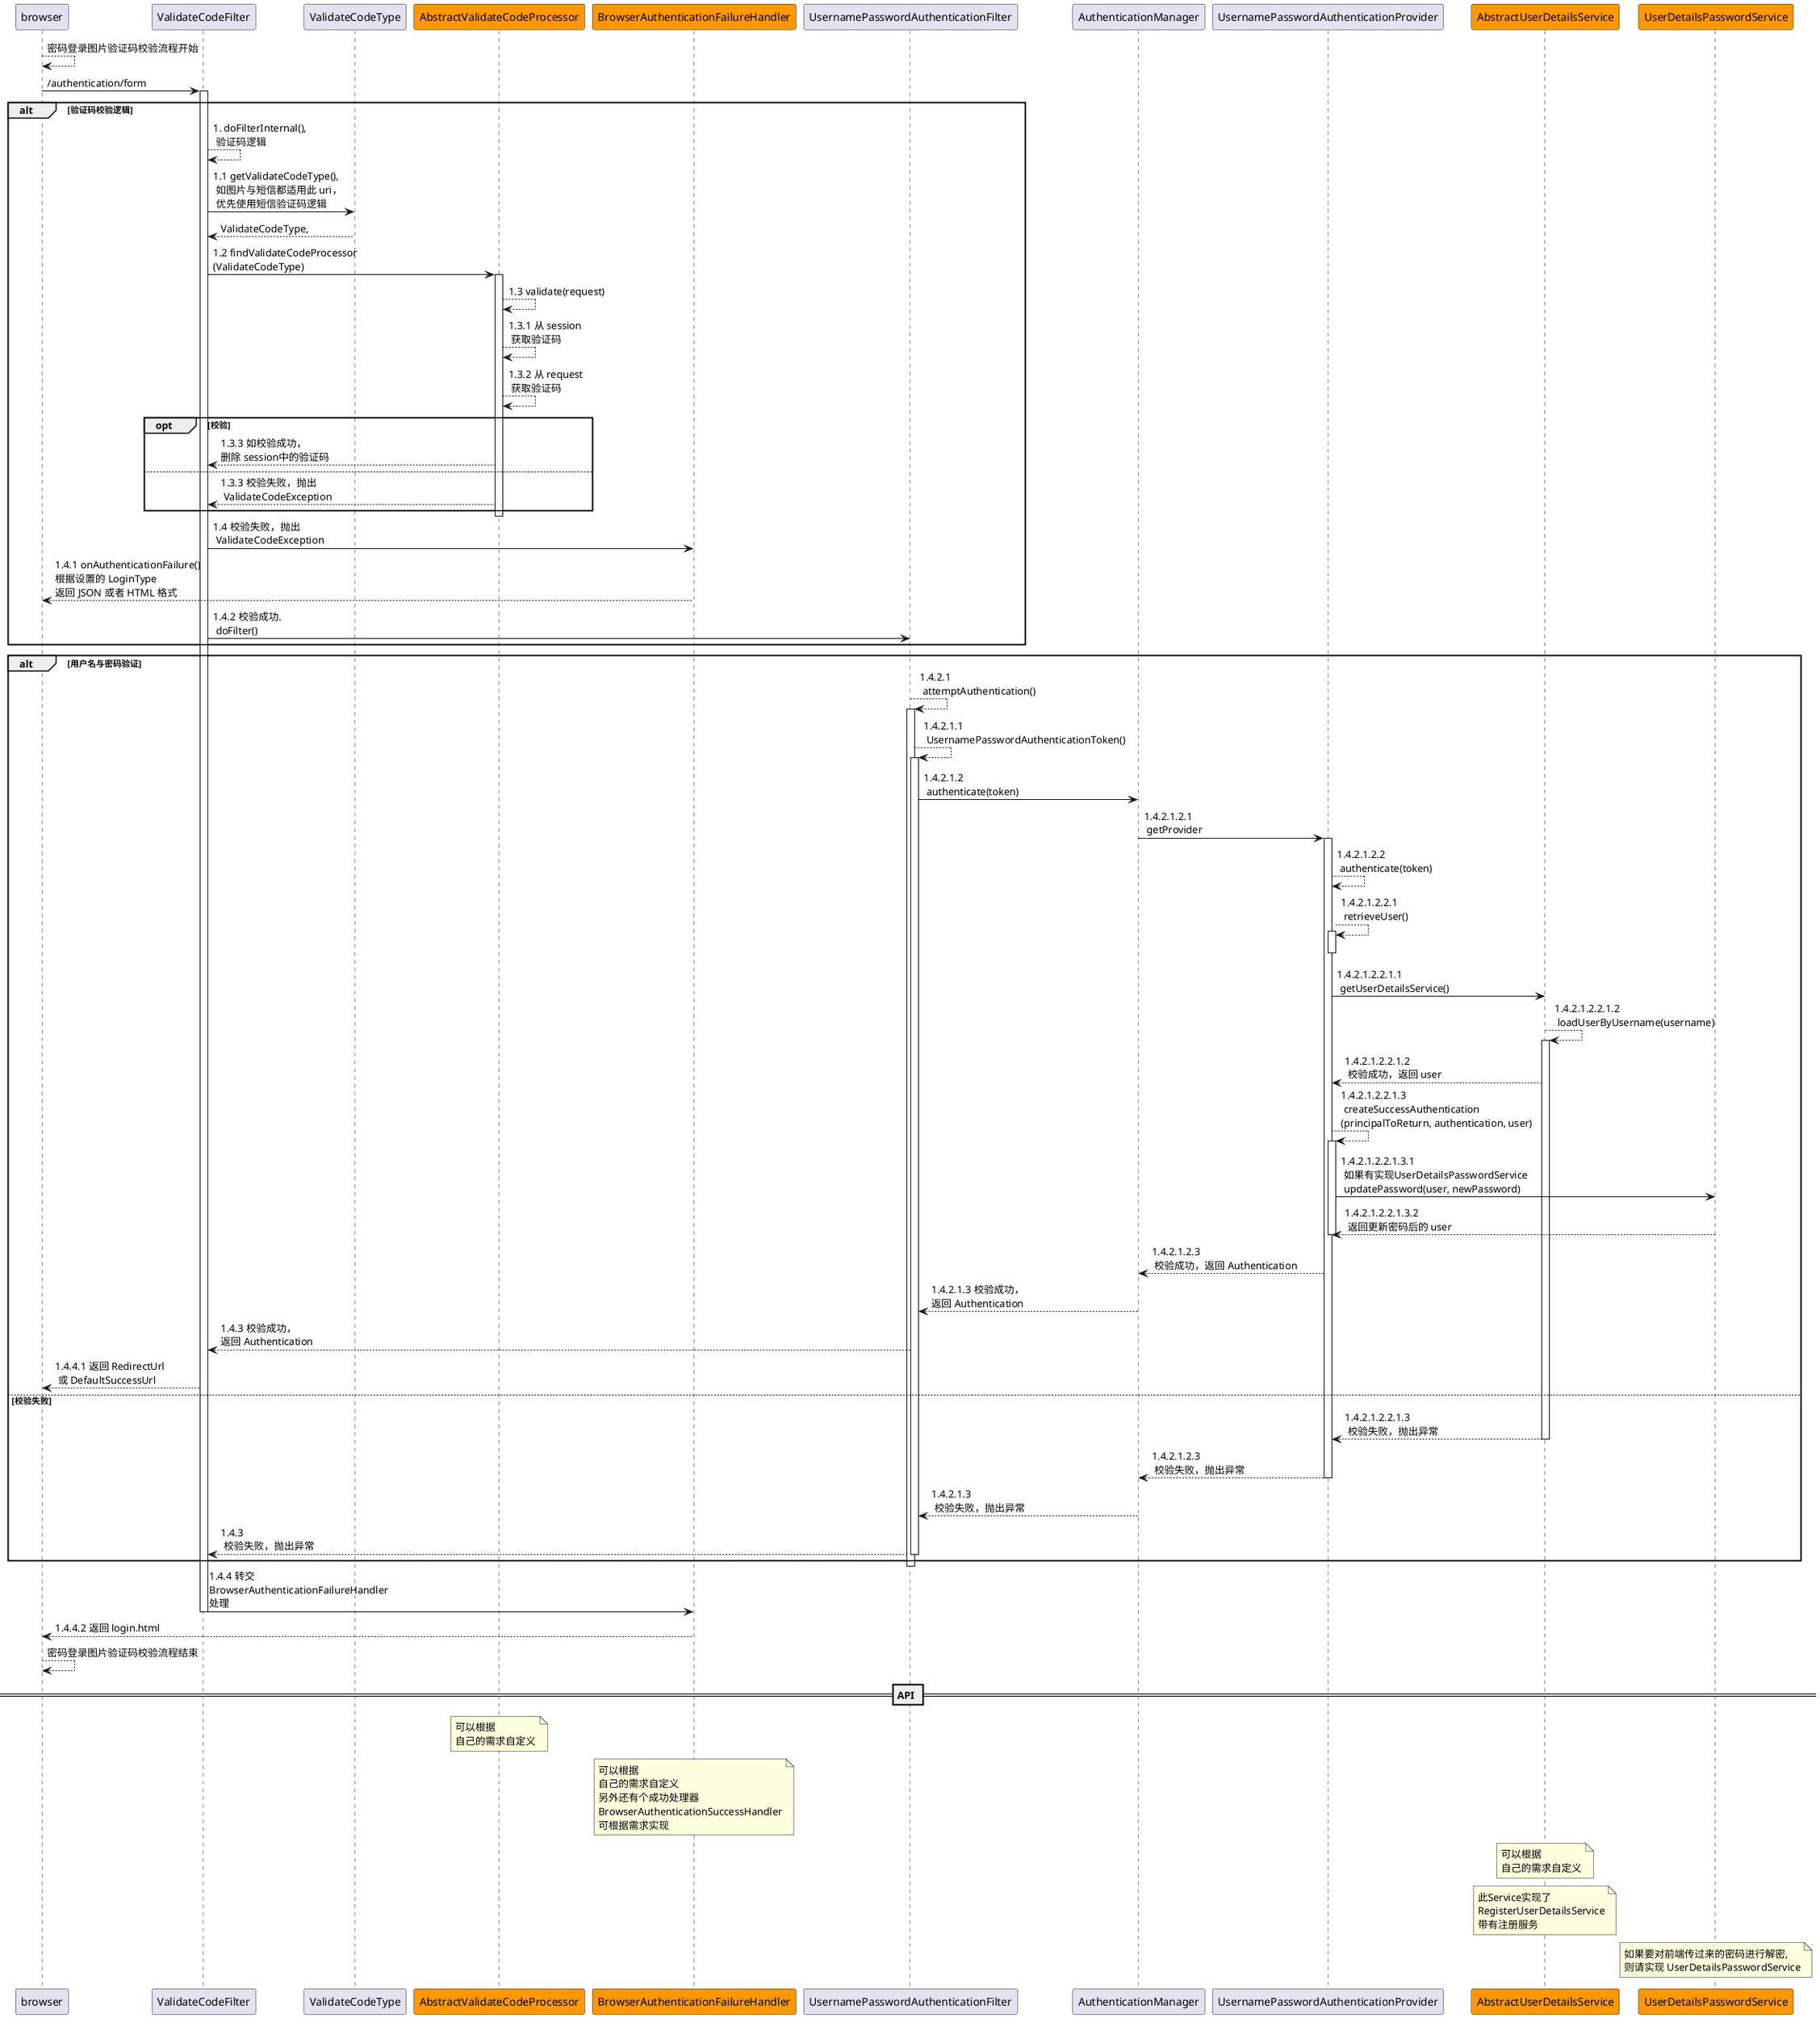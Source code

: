 @startuml

browser --> browser: 密码登录图片验证码校验流程开始

browser -> ValidateCodeFilter: /authentication/form
alt 验证码校验逻辑
activate ValidateCodeFilter
ValidateCodeFilter --> ValidateCodeFilter: 1. doFilterInternal(),\n 验证码逻辑
ValidateCodeFilter -> ValidateCodeType: 1.1 getValidateCodeType(),\n 如图片与短信都适用此 uri，\n 优先使用短信验证码逻辑
ValidateCodeType --> ValidateCodeFilter: ValidateCodeType,
participant AbstractValidateCodeProcessor #ff9800
ValidateCodeFilter -> AbstractValidateCodeProcessor: 1.2 findValidateCodeProcessor\n(ValidateCodeType)
activate AbstractValidateCodeProcessor
AbstractValidateCodeProcessor --> AbstractValidateCodeProcessor: 1.3 validate(request)
AbstractValidateCodeProcessor --> AbstractValidateCodeProcessor: 1.3.1 从 session\n 获取验证码
AbstractValidateCodeProcessor --> AbstractValidateCodeProcessor: 1.3.2 从 request\n 获取验证码
opt 校验
AbstractValidateCodeProcessor --> ValidateCodeFilter: 1.3.3 如校验成功，\n删除 session中的验证码
else
AbstractValidateCodeProcessor --> ValidateCodeFilter: 1.3.3 校验失败，抛出\n ValidateCodeException
end
deactivate AbstractValidateCodeProcessor
participant BrowserAuthenticationFailureHandler #ff9800
ValidateCodeFilter -> BrowserAuthenticationFailureHandler: 1.4 校验失败，抛出\n ValidateCodeException
BrowserAuthenticationFailureHandler --> browser: 1.4.1 onAuthenticationFailure()\n根据设置的 LoginType \n返回 JSON 或者 HTML 格式

ValidateCodeFilter -> UsernamePasswordAuthenticationFilter: 1.4.2 校验成功.\n doFilter()
end
alt 用户名与密码验证
UsernamePasswordAuthenticationFilter --> UsernamePasswordAuthenticationFilter: 1.4.2.1\n attemptAuthentication()
activate UsernamePasswordAuthenticationFilter
UsernamePasswordAuthenticationFilter --> UsernamePasswordAuthenticationFilter: 1.4.2.1.1 \n UsernamePasswordAuthenticationToken()
activate UsernamePasswordAuthenticationFilter
UsernamePasswordAuthenticationFilter -> AuthenticationManager: 1.4.2.1.2\n authenticate(token)

AuthenticationManager -> UsernamePasswordAuthenticationProvider: 1.4.2.1.2.1\n getProvider
activate UsernamePasswordAuthenticationProvider
UsernamePasswordAuthenticationProvider --> UsernamePasswordAuthenticationProvider: 1.4.2.1.2.2\n authenticate(token)
UsernamePasswordAuthenticationProvider --> UsernamePasswordAuthenticationProvider: 1.4.2.1.2.2.1\n retrieveUser()
activate UsernamePasswordAuthenticationProvider
deactivate UsernamePasswordAuthenticationProvider
participant AbstractUserDetailsService #ff9800
UsernamePasswordAuthenticationProvider -> AbstractUserDetailsService: 1.4.2.1.2.2.1.1\n getUserDetailsService()
AbstractUserDetailsService --> AbstractUserDetailsService: 1.4.2.1.2.2.1.2\n loadUserByUsername(username)
activate AbstractUserDetailsService
AbstractUserDetailsService --> UsernamePasswordAuthenticationProvider: 1.4.2.1.2.2.1.2\n 校验成功，返回 user
UsernamePasswordAuthenticationProvider --> UsernamePasswordAuthenticationProvider: 1.4.2.1.2.2.1.3\n createSuccessAuthentication\n\
(principalToReturn, authentication, user)
activate UsernamePasswordAuthenticationProvider
participant UserDetailsPasswordService #ff9800
UsernamePasswordAuthenticationProvider -> UserDetailsPasswordService: 1.4.2.1.2.2.1.3.1\n 如果有实现UserDetailsPasswordService\n updatePassword(user, newPassword)
UserDetailsPasswordService --> UsernamePasswordAuthenticationProvider: 1.4.2.1.2.2.1.3.2\n 返回更新密码后的 user
deactivate UsernamePasswordAuthenticationProvider

UsernamePasswordAuthenticationProvider --> AuthenticationManager: 1.4.2.1.2.3\n 校验成功，返回 Authentication

AuthenticationManager --> UsernamePasswordAuthenticationFilter: 1.4.2.1.3 校验成功，\n返回 Authentication
UsernamePasswordAuthenticationFilter --> ValidateCodeFilter: 1.4.3 校验成功，\n返回 Authentication

ValidateCodeFilter --> browser: 1.4.4.1 返回 RedirectUrl\n 或 DefaultSuccessUrl
else 校验失败
AbstractUserDetailsService --> UsernamePasswordAuthenticationProvider: 1.4.2.1.2.2.1.3\n 校验失败，抛出异常
deactivate AbstractUserDetailsService
UsernamePasswordAuthenticationProvider --> AuthenticationManager: 1.4.2.1.2.3\n 校验失败，抛出异常
deactivate UsernamePasswordAuthenticationProvider
AuthenticationManager --> UsernamePasswordAuthenticationFilter: 1.4.2.1.3\n 校验失败，抛出异常
UsernamePasswordAuthenticationFilter --> ValidateCodeFilter: 1.4.3\n 校验失败，抛出异常
deactivate UsernamePasswordAuthenticationFilter
end
deactivate UsernamePasswordAuthenticationFilter
ValidateCodeFilter -> BrowserAuthenticationFailureHandler: 1.4.4 转交\nBrowserAuthenticationFailureHandler\n处理
deactivate ValidateCodeFilter
BrowserAuthenticationFailureHandler --> browser: 1.4.4.2 返回 login.html

browser --> browser: 密码登录图片验证码校验流程结束

== API ==
note over AbstractValidateCodeProcessor: 可以根据\n自己的需求自定义
note over BrowserAuthenticationFailureHandler: 可以根据\n自己的需求自定义\n另外还有个成功处理器\nBrowserAuthenticationSuccessHandler\n可根据需求实现
note over AbstractUserDetailsService: 可以根据\n自己的需求自定义
note over AbstractUserDetailsService: 此Service实现了\nRegisterUserDetailsService\n带有注册服务
note over UserDetailsPasswordService: 如果要对前端传过来的密码进行解密,\n则请实现 UserDetailsPasswordService

@enduml